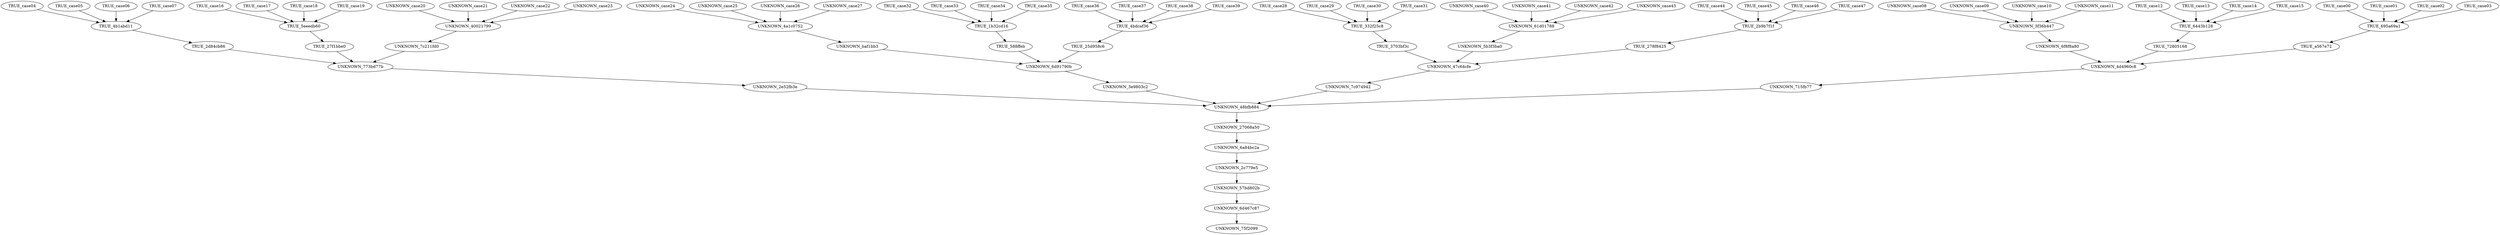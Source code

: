 digraph G {
	TRUE_case00 -> TRUE_695a69a1;
	TRUE_case01 -> TRUE_695a69a1;
	TRUE_case02 -> TRUE_695a69a1;
	TRUE_case03 -> TRUE_695a69a1;
	TRUE_case04 -> TRUE_4b1abd11;
	TRUE_case05 -> TRUE_4b1abd11;
	TRUE_case06 -> TRUE_4b1abd11;
	TRUE_case07 -> TRUE_4b1abd11;
	UNKNOWN_case08 -> UNKNOWN_3f36b447;
	UNKNOWN_case09 -> UNKNOWN_3f36b447;
	UNKNOWN_case10 -> UNKNOWN_3f36b447;
	UNKNOWN_case11 -> UNKNOWN_3f36b447;
	TRUE_case12 -> TRUE_6443b128;
	TRUE_case13 -> TRUE_6443b128;
	TRUE_case14 -> TRUE_6443b128;
	TRUE_case15 -> TRUE_6443b128;
	TRUE_case16 -> TRUE_5eeedb60;
	TRUE_case17 -> TRUE_5eeedb60;
	TRUE_case18 -> TRUE_5eeedb60;
	TRUE_case19 -> TRUE_5eeedb60;
	UNKNOWN_case20 -> UNKNOWN_40021799;
	UNKNOWN_case21 -> UNKNOWN_40021799;
	UNKNOWN_case22 -> UNKNOWN_40021799;
	UNKNOWN_case23 -> UNKNOWN_40021799;
	UNKNOWN_case24 -> UNKNOWN_4a1c0752;
	UNKNOWN_case25 -> UNKNOWN_4a1c0752;
	UNKNOWN_case26 -> UNKNOWN_4a1c0752;
	UNKNOWN_case27 -> UNKNOWN_4a1c0752;
	TRUE_case28 -> TRUE_332f25c8;
	TRUE_case29 -> TRUE_332f25c8;
	TRUE_case30 -> TRUE_332f25c8;
	TRUE_case31 -> TRUE_332f25c8;
	TRUE_case32 -> TRUE_1b32cd16;
	TRUE_case33 -> TRUE_1b32cd16;
	TRUE_case34 -> TRUE_1b32cd16;
	TRUE_case35 -> TRUE_1b32cd16;
	TRUE_case36 -> TRUE_4bdcaf36;
	TRUE_case37 -> TRUE_4bdcaf36;
	TRUE_case38 -> TRUE_4bdcaf36;
	TRUE_case39 -> TRUE_4bdcaf36;
	UNKNOWN_case40 -> UNKNOWN_61d01788;
	UNKNOWN_case41 -> UNKNOWN_61d01788;
	UNKNOWN_case42 -> UNKNOWN_61d01788;
	UNKNOWN_case43 -> UNKNOWN_61d01788;
	TRUE_case44 -> TRUE_2b9b7f1f;
	TRUE_case45 -> TRUE_2b9b7f1f;
	TRUE_case46 -> TRUE_2b9b7f1f;
	TRUE_case47 -> TRUE_2b9b7f1f;
	TRUE_695a69a1 -> TRUE_a567e72;
	TRUE_4b1abd11 -> TRUE_2d84cb86;
	UNKNOWN_3f36b447 -> UNKNOWN_6f8f8a80;
	TRUE_6443b128 -> TRUE_72805168;
	TRUE_5eeedb60 -> TRUE_27f1bbe0;
	UNKNOWN_40021799 -> UNKNOWN_7c211fd0;
	UNKNOWN_4a1c0752 -> UNKNOWN_baf1bb3;
	TRUE_332f25c8 -> TRUE_3703bf3c;
	TRUE_1b32cd16 -> TRUE_588ffeb;
	TRUE_4bdcaf36 -> TRUE_25d958c6;
	UNKNOWN_61d01788 -> UNKNOWN_5b3f3ba0;
	TRUE_2b9b7f1f -> TRUE_278f8425;
	TRUE_a567e72 -> UNKNOWN_4d4960c8;
	UNKNOWN_6f8f8a80 -> UNKNOWN_4d4960c8;
	TRUE_72805168 -> UNKNOWN_4d4960c8;
	TRUE_27f1bbe0 -> UNKNOWN_773bd77b;
	UNKNOWN_7c211fd0 -> UNKNOWN_773bd77b;
	TRUE_2d84cb86 -> UNKNOWN_773bd77b;
	TRUE_588ffeb -> UNKNOWN_6d91790b;
	UNKNOWN_baf1bb3 -> UNKNOWN_6d91790b;
	TRUE_25d958c6 -> UNKNOWN_6d91790b;
	TRUE_3703bf3c -> UNKNOWN_47c64cfe;
	UNKNOWN_5b3f3ba0 -> UNKNOWN_47c64cfe;
	TRUE_278f8425 -> UNKNOWN_47c64cfe;
	UNKNOWN_4d4960c8 -> UNKNOWN_715fb77;
	UNKNOWN_773bd77b -> UNKNOWN_2e52fb3e;
	UNKNOWN_6d91790b -> UNKNOWN_3e9803c2;
	UNKNOWN_47c64cfe -> UNKNOWN_7c974942;
	UNKNOWN_715fb77 -> UNKNOWN_48bfb884;
	UNKNOWN_2e52fb3e -> UNKNOWN_48bfb884;
	UNKNOWN_3e9803c2 -> UNKNOWN_48bfb884;
	UNKNOWN_7c974942 -> UNKNOWN_48bfb884;
	UNKNOWN_48bfb884 -> UNKNOWN_27068a50;
	UNKNOWN_27068a50 -> UNKNOWN_6a84bc2a;
	UNKNOWN_6a84bc2a -> UNKNOWN_2c779e5;
	UNKNOWN_2c779e5 -> UNKNOWN_57bd802b;
	UNKNOWN_57bd802b -> UNKNOWN_6d467c87;
	UNKNOWN_6d467c87 -> UNKNOWN_75f2099;
}

